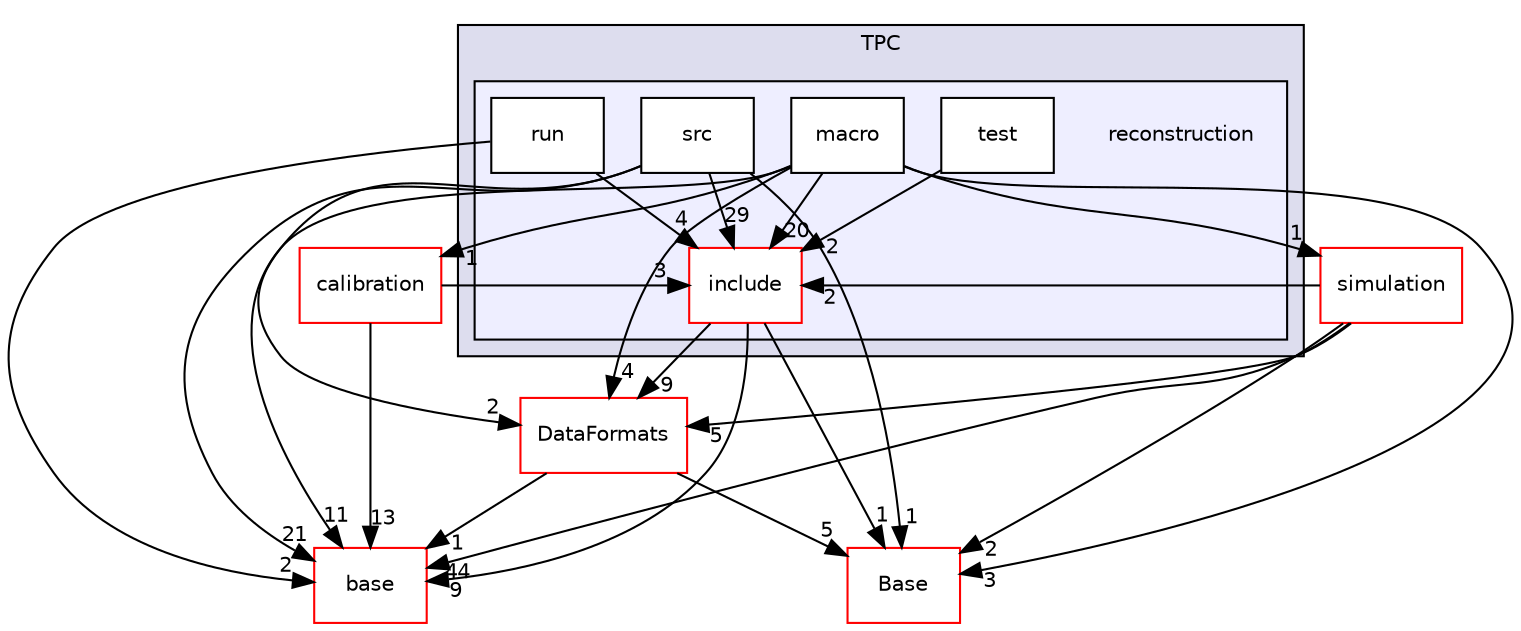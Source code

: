 digraph "/home/travis/build/AliceO2Group/AliceO2/Detectors/TPC/reconstruction" {
  bgcolor=transparent;
  compound=true
  node [ fontsize="10", fontname="Helvetica"];
  edge [ labelfontsize="10", labelfontname="Helvetica"];
  subgraph clusterdir_a597e8e061b11201a1dff411feb10d0b {
    graph [ bgcolor="#ddddee", pencolor="black", label="TPC" fontname="Helvetica", fontsize="10", URL="dir_a597e8e061b11201a1dff411feb10d0b.html"]
  subgraph clusterdir_a5de047958dd458e809773c6ffaa8478 {
    graph [ bgcolor="#eeeeff", pencolor="black", label="" URL="dir_a5de047958dd458e809773c6ffaa8478.html"];
    dir_a5de047958dd458e809773c6ffaa8478 [shape=plaintext label="reconstruction"];
    dir_396d171119822f66a36fe1ebf998d1a3 [shape=box label="include" color="red" fillcolor="white" style="filled" URL="dir_396d171119822f66a36fe1ebf998d1a3.html"];
    dir_4cbbc7f21c16d130545e15f2205651b3 [shape=box label="macro" color="black" fillcolor="white" style="filled" URL="dir_4cbbc7f21c16d130545e15f2205651b3.html"];
    dir_f9c1a6d4eb662f0614520771b81d0fc2 [shape=box label="run" color="black" fillcolor="white" style="filled" URL="dir_f9c1a6d4eb662f0614520771b81d0fc2.html"];
    dir_0c8c50542de1d83a040084fab225b0f7 [shape=box label="src" color="black" fillcolor="white" style="filled" URL="dir_0c8c50542de1d83a040084fab225b0f7.html"];
    dir_064d7f478c030df51e47c94b08ab25b1 [shape=box label="test" color="black" fillcolor="white" style="filled" URL="dir_064d7f478c030df51e47c94b08ab25b1.html"];
  }
  }
  dir_7f309bec8670bb3fb666e7e061b24659 [shape=box label="simulation" color="red" URL="dir_7f309bec8670bb3fb666e7e061b24659.html"];
  dir_4995562033b321477cfe3c34a14a5189 [shape=box label="calibration" color="red" URL="dir_4995562033b321477cfe3c34a14a5189.html"];
  dir_677b030cc750909e4cd27413873678d8 [shape=box label="base" color="red" URL="dir_677b030cc750909e4cd27413873678d8.html"];
  dir_37c90836491b695b472bf98d1be8336b [shape=box label="Base" color="red" URL="dir_37c90836491b695b472bf98d1be8336b.html"];
  dir_2171f7ec022c5423887b07c69b2f5b48 [shape=box label="DataFormats" color="red" URL="dir_2171f7ec022c5423887b07c69b2f5b48.html"];
  dir_f9c1a6d4eb662f0614520771b81d0fc2->dir_677b030cc750909e4cd27413873678d8 [headlabel="2", labeldistance=1.5 headhref="dir_000192_000070.html"];
  dir_f9c1a6d4eb662f0614520771b81d0fc2->dir_396d171119822f66a36fe1ebf998d1a3 [headlabel="4", labeldistance=1.5 headhref="dir_000192_000143.html"];
  dir_7f309bec8670bb3fb666e7e061b24659->dir_677b030cc750909e4cd27413873678d8 [headlabel="44", labeldistance=1.5 headhref="dir_000091_000070.html"];
  dir_7f309bec8670bb3fb666e7e061b24659->dir_37c90836491b695b472bf98d1be8336b [headlabel="2", labeldistance=1.5 headhref="dir_000091_000057.html"];
  dir_7f309bec8670bb3fb666e7e061b24659->dir_396d171119822f66a36fe1ebf998d1a3 [headlabel="2", labeldistance=1.5 headhref="dir_000091_000143.html"];
  dir_7f309bec8670bb3fb666e7e061b24659->dir_2171f7ec022c5423887b07c69b2f5b48 [headlabel="5", labeldistance=1.5 headhref="dir_000091_000032.html"];
  dir_4995562033b321477cfe3c34a14a5189->dir_677b030cc750909e4cd27413873678d8 [headlabel="13", labeldistance=1.5 headhref="dir_000180_000070.html"];
  dir_4995562033b321477cfe3c34a14a5189->dir_396d171119822f66a36fe1ebf998d1a3 [headlabel="3", labeldistance=1.5 headhref="dir_000180_000143.html"];
  dir_4cbbc7f21c16d130545e15f2205651b3->dir_7f309bec8670bb3fb666e7e061b24659 [headlabel="1", labeldistance=1.5 headhref="dir_000191_000091.html"];
  dir_4cbbc7f21c16d130545e15f2205651b3->dir_4995562033b321477cfe3c34a14a5189 [headlabel="1", labeldistance=1.5 headhref="dir_000191_000180.html"];
  dir_4cbbc7f21c16d130545e15f2205651b3->dir_677b030cc750909e4cd27413873678d8 [headlabel="11", labeldistance=1.5 headhref="dir_000191_000070.html"];
  dir_4cbbc7f21c16d130545e15f2205651b3->dir_37c90836491b695b472bf98d1be8336b [headlabel="3", labeldistance=1.5 headhref="dir_000191_000057.html"];
  dir_4cbbc7f21c16d130545e15f2205651b3->dir_396d171119822f66a36fe1ebf998d1a3 [headlabel="20", labeldistance=1.5 headhref="dir_000191_000143.html"];
  dir_4cbbc7f21c16d130545e15f2205651b3->dir_2171f7ec022c5423887b07c69b2f5b48 [headlabel="4", labeldistance=1.5 headhref="dir_000191_000032.html"];
  dir_396d171119822f66a36fe1ebf998d1a3->dir_677b030cc750909e4cd27413873678d8 [headlabel="9", labeldistance=1.5 headhref="dir_000143_000070.html"];
  dir_396d171119822f66a36fe1ebf998d1a3->dir_37c90836491b695b472bf98d1be8336b [headlabel="1", labeldistance=1.5 headhref="dir_000143_000057.html"];
  dir_396d171119822f66a36fe1ebf998d1a3->dir_2171f7ec022c5423887b07c69b2f5b48 [headlabel="9", labeldistance=1.5 headhref="dir_000143_000032.html"];
  dir_064d7f478c030df51e47c94b08ab25b1->dir_396d171119822f66a36fe1ebf998d1a3 [headlabel="2", labeldistance=1.5 headhref="dir_000193_000143.html"];
  dir_0c8c50542de1d83a040084fab225b0f7->dir_677b030cc750909e4cd27413873678d8 [headlabel="21", labeldistance=1.5 headhref="dir_000146_000070.html"];
  dir_0c8c50542de1d83a040084fab225b0f7->dir_37c90836491b695b472bf98d1be8336b [headlabel="1", labeldistance=1.5 headhref="dir_000146_000057.html"];
  dir_0c8c50542de1d83a040084fab225b0f7->dir_396d171119822f66a36fe1ebf998d1a3 [headlabel="29", labeldistance=1.5 headhref="dir_000146_000143.html"];
  dir_0c8c50542de1d83a040084fab225b0f7->dir_2171f7ec022c5423887b07c69b2f5b48 [headlabel="2", labeldistance=1.5 headhref="dir_000146_000032.html"];
  dir_2171f7ec022c5423887b07c69b2f5b48->dir_677b030cc750909e4cd27413873678d8 [headlabel="1", labeldistance=1.5 headhref="dir_000032_000070.html"];
  dir_2171f7ec022c5423887b07c69b2f5b48->dir_37c90836491b695b472bf98d1be8336b [headlabel="5", labeldistance=1.5 headhref="dir_000032_000057.html"];
}
